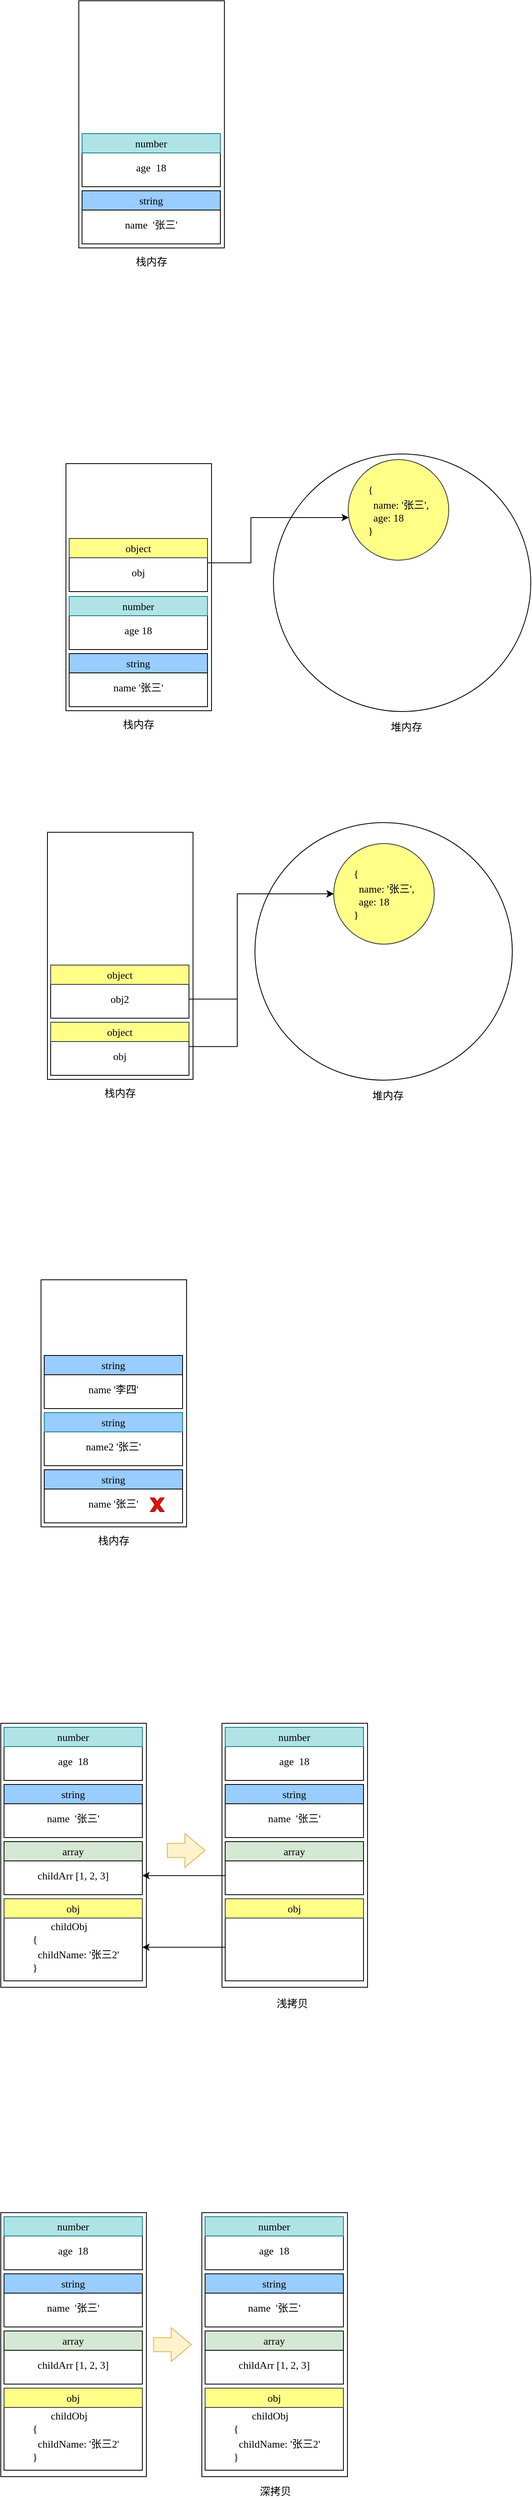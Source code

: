 <mxfile version="19.0.3" type="device"><diagram id="V9AhSuRFLN2k_o382zcn" name="第 1 页"><mxGraphModel dx="1350" dy="1875" grid="0" gridSize="10" guides="1" tooltips="1" connect="1" arrows="1" fold="1" page="1" pageScale="1" pageWidth="827" pageHeight="1169" math="0" shadow="0"><root><mxCell id="0"/><mxCell id="1" parent="0"/><mxCell id="NeTR9yd0fyzoFEv___de-1" value="" style="rounded=0;whiteSpace=wrap;html=1;fontFamily=Verdana;fontStyle=0;fontSize=13;" parent="1" vertex="1"><mxGeometry x="119" y="193" width="181" height="307" as="geometry"/></mxCell><mxCell id="NeTR9yd0fyzoFEv___de-19" value="" style="group;fontFamily=Verdana;fontStyle=0;fontSize=13;" parent="1" vertex="1" connectable="0"><mxGeometry x="123" y="429" width="172" height="66" as="geometry"/></mxCell><mxCell id="NeTR9yd0fyzoFEv___de-18" value="" style="group;fontFamily=Verdana;fontStyle=0;fontSize=13;" parent="NeTR9yd0fyzoFEv___de-19" vertex="1" connectable="0"><mxGeometry y="18.393" width="172" height="47.607" as="geometry"/></mxCell><mxCell id="NeTR9yd0fyzoFEv___de-13" value="&lt;div style=&quot;font-size: 13px; line-height: 21px;&quot;&gt;&lt;font style=&quot;font-size: 13px;&quot;&gt;name '张三'&lt;/font&gt;&lt;/div&gt;" style="rounded=0;whiteSpace=wrap;html=1;fontFamily=Verdana;fontStyle=0;fontSize=13;" parent="NeTR9yd0fyzoFEv___de-18" vertex="1"><mxGeometry width="172" height="47.607" as="geometry"/></mxCell><mxCell id="NeTR9yd0fyzoFEv___de-15" value="&lt;font style=&quot;font-size: 13px;&quot;&gt;string&lt;/font&gt;" style="rounded=0;whiteSpace=wrap;html=1;fillColor=#99CCFF;fontFamily=Verdana;fontStyle=0;fontSize=13;" parent="NeTR9yd0fyzoFEv___de-19" vertex="1"><mxGeometry width="172" height="24" as="geometry"/></mxCell><mxCell id="NeTR9yd0fyzoFEv___de-27" value="" style="group;fillColor=#d5e8d4;strokeColor=#82b366;fontFamily=Verdana;fontStyle=0;fontSize=13;" parent="1" vertex="1" connectable="0"><mxGeometry x="123" y="358" width="172" height="66" as="geometry"/></mxCell><mxCell id="NeTR9yd0fyzoFEv___de-28" value="" style="group;fontFamily=Verdana;fontStyle=0;fontSize=13;" parent="NeTR9yd0fyzoFEv___de-27" vertex="1" connectable="0"><mxGeometry y="18.393" width="172" height="47.607" as="geometry"/></mxCell><mxCell id="NeTR9yd0fyzoFEv___de-29" value="&lt;div style=&quot;font-size: 13px; line-height: 21px;&quot;&gt;&lt;font style=&quot;font-size: 13px;&quot;&gt;age 18&lt;/font&gt;&lt;/div&gt;" style="rounded=0;whiteSpace=wrap;html=1;fontFamily=Verdana;fontStyle=0;fontSize=13;" parent="NeTR9yd0fyzoFEv___de-28" vertex="1"><mxGeometry width="172" height="47.607" as="geometry"/></mxCell><mxCell id="NeTR9yd0fyzoFEv___de-30" value="&lt;font style=&quot;font-size: 13px;&quot;&gt;number&lt;/font&gt;" style="rounded=0;whiteSpace=wrap;html=1;fillColor=#b0e3e6;strokeColor=#0e8088;fontFamily=Verdana;fontStyle=0;fontSize=13;" parent="NeTR9yd0fyzoFEv___de-27" vertex="1"><mxGeometry width="172" height="24" as="geometry"/></mxCell><mxCell id="NeTR9yd0fyzoFEv___de-35" value="栈内存" style="text;html=1;resizable=0;autosize=1;align=center;verticalAlign=middle;points=[];fillColor=none;strokeColor=none;rounded=0;labelBackgroundColor=none;fontFamily=Verdana;fontSize=13;fontColor=#000000;fontStyle=0" parent="1" vertex="1"><mxGeometry x="184" y="507" width="49" height="20" as="geometry"/></mxCell><mxCell id="NeTR9yd0fyzoFEv___de-39" value="" style="ellipse;whiteSpace=wrap;html=1;aspect=fixed;labelBackgroundColor=none;fontFamily=Verdana;fontSize=13;fontStyle=0" parent="1" vertex="1"><mxGeometry x="377" y="181" width="320" height="320" as="geometry"/></mxCell><mxCell id="NeTR9yd0fyzoFEv___de-41" value="&lt;p style=&quot;margin: 0px; font-variant-numeric: normal; font-variant-east-asian: normal; font-stretch: normal; line-height: normal; text-align: start; font-size: 13px;&quot; class=&quot;p1&quot;&gt;{&lt;/p&gt;&lt;p style=&quot;margin: 0px; font-variant-numeric: normal; font-variant-east-asian: normal; font-stretch: normal; line-height: normal; text-align: start; font-size: 13px;&quot; class=&quot;p1&quot;&gt;&lt;span class=&quot;Apple-converted-space&quot; style=&quot;font-size: 13px;&quot;&gt;&amp;nbsp; &lt;/span&gt;name: '张三',&lt;/p&gt;&lt;p style=&quot;margin: 0px; font-variant-numeric: normal; font-variant-east-asian: normal; font-stretch: normal; line-height: normal; text-align: start; font-size: 13px;&quot; class=&quot;p1&quot;&gt;&lt;span class=&quot;Apple-converted-space&quot; style=&quot;font-size: 13px;&quot;&gt;&amp;nbsp; &lt;/span&gt;age: 18&lt;/p&gt;&lt;p style=&quot;margin: 0px; font-variant-numeric: normal; font-variant-east-asian: normal; font-stretch: normal; line-height: normal; text-align: start; font-size: 13px;&quot; class=&quot;p1&quot;&gt;}&lt;/p&gt;" style="ellipse;whiteSpace=wrap;html=1;aspect=fixed;labelBackgroundColor=none;fontFamily=Verdana;fontSize=13;fillColor=#ffff88;strokeColor=#36393d;fontStyle=0" parent="1" vertex="1"><mxGeometry x="470" y="188" width="125" height="125" as="geometry"/></mxCell><mxCell id="NeTR9yd0fyzoFEv___de-42" value="" style="group;fillColor=#b1ddf0;strokeColor=#10739e;fontFamily=Verdana;fontStyle=0;fontSize=13;" parent="1" vertex="1" connectable="0"><mxGeometry x="123" y="286" width="172" height="66" as="geometry"/></mxCell><mxCell id="NeTR9yd0fyzoFEv___de-43" value="" style="group;fontFamily=Verdana;fontStyle=0;fontSize=13;" parent="NeTR9yd0fyzoFEv___de-42" vertex="1" connectable="0"><mxGeometry y="18.393" width="172" height="47.607" as="geometry"/></mxCell><mxCell id="NeTR9yd0fyzoFEv___de-44" value="&lt;div style=&quot;font-size: 13px; line-height: 21px;&quot;&gt;&lt;span style=&quot;font-size: 13px; text-align: start;&quot;&gt;obj&lt;/span&gt;&lt;br style=&quot;font-size: 13px;&quot;&gt;&lt;/div&gt;" style="rounded=0;whiteSpace=wrap;html=1;fontFamily=Verdana;fontStyle=0;fontSize=13;" parent="NeTR9yd0fyzoFEv___de-43" vertex="1"><mxGeometry width="172" height="47.607" as="geometry"/></mxCell><mxCell id="NeTR9yd0fyzoFEv___de-45" value="&lt;font style=&quot;font-size: 13px;&quot;&gt;object&lt;/font&gt;" style="rounded=0;whiteSpace=wrap;html=1;fillColor=#ffff88;strokeColor=#36393d;fontFamily=Verdana;fontStyle=0;fontSize=13;" parent="NeTR9yd0fyzoFEv___de-42" vertex="1"><mxGeometry width="172" height="24" as="geometry"/></mxCell><mxCell id="NeTR9yd0fyzoFEv___de-50" value="" style="edgeStyle=elbowEdgeStyle;elbow=horizontal;endArrow=classic;html=1;rounded=0;fontFamily=Verdana;fontSize=13;fontColor=#000000;exitX=1;exitY=0.25;exitDx=0;exitDy=0;fontStyle=0" parent="1" source="NeTR9yd0fyzoFEv___de-44" target="NeTR9yd0fyzoFEv___de-41" edge="1"><mxGeometry width="50" height="50" relative="1" as="geometry"><mxPoint x="311" y="312" as="sourcePoint"/><mxPoint x="361" y="262" as="targetPoint"/><Array as="points"><mxPoint x="349" y="260"/></Array></mxGeometry></mxCell><mxCell id="NeTR9yd0fyzoFEv___de-53" value="堆内存" style="text;html=1;resizable=0;autosize=1;align=center;verticalAlign=middle;points=[];fillColor=none;strokeColor=none;rounded=0;labelBackgroundColor=none;fontFamily=Verdana;fontSize=13;fontColor=#000000;fontStyle=0" parent="1" vertex="1"><mxGeometry x="517" y="510" width="49" height="20" as="geometry"/></mxCell><mxCell id="NeTR9yd0fyzoFEv___de-93" value="" style="rounded=0;whiteSpace=wrap;html=1;fontFamily=Verdana;fontStyle=0;fontSize=13;" parent="1" vertex="1"><mxGeometry x="96" y="651" width="181" height="307" as="geometry"/></mxCell><mxCell id="NeTR9yd0fyzoFEv___de-102" value="栈内存" style="text;html=1;resizable=0;autosize=1;align=center;verticalAlign=middle;points=[];fillColor=none;strokeColor=none;rounded=0;labelBackgroundColor=none;fontFamily=Verdana;fontSize=13;fontColor=#000000;fontStyle=0" parent="1" vertex="1"><mxGeometry x="161" y="965" width="49" height="20" as="geometry"/></mxCell><mxCell id="NeTR9yd0fyzoFEv___de-103" value="" style="ellipse;whiteSpace=wrap;html=1;aspect=fixed;labelBackgroundColor=none;fontFamily=Verdana;fontSize=13;fontStyle=0" parent="1" vertex="1"><mxGeometry x="354" y="639" width="320" height="320" as="geometry"/></mxCell><mxCell id="NeTR9yd0fyzoFEv___de-104" value="&lt;p style=&quot;margin: 0px; font-variant-numeric: normal; font-variant-east-asian: normal; font-stretch: normal; line-height: normal; text-align: start; font-size: 13px;&quot; class=&quot;p1&quot;&gt;{&lt;/p&gt;&lt;p style=&quot;margin: 0px; font-variant-numeric: normal; font-variant-east-asian: normal; font-stretch: normal; line-height: normal; text-align: start; font-size: 13px;&quot; class=&quot;p1&quot;&gt;&lt;span class=&quot;Apple-converted-space&quot; style=&quot;font-size: 13px;&quot;&gt;&amp;nbsp; &lt;/span&gt;name: '张三',&lt;/p&gt;&lt;p style=&quot;margin: 0px; font-variant-numeric: normal; font-variant-east-asian: normal; font-stretch: normal; line-height: normal; text-align: start; font-size: 13px;&quot; class=&quot;p1&quot;&gt;&lt;span class=&quot;Apple-converted-space&quot; style=&quot;font-size: 13px;&quot;&gt;&amp;nbsp; &lt;/span&gt;age: 18&lt;/p&gt;&lt;p style=&quot;margin: 0px; font-variant-numeric: normal; font-variant-east-asian: normal; font-stretch: normal; line-height: normal; text-align: start; font-size: 13px;&quot; class=&quot;p1&quot;&gt;}&lt;/p&gt;" style="ellipse;whiteSpace=wrap;html=1;aspect=fixed;labelBackgroundColor=none;fontFamily=Verdana;fontSize=13;fillColor=#ffff88;strokeColor=#36393d;fontStyle=0" parent="1" vertex="1"><mxGeometry x="452" y="665" width="125" height="125" as="geometry"/></mxCell><mxCell id="NeTR9yd0fyzoFEv___de-105" value="" style="group;fillColor=#b1ddf0;strokeColor=#10739e;fontFamily=Verdana;fontStyle=0;fontSize=13;" parent="1" vertex="1" connectable="0"><mxGeometry x="100" y="887" width="172" height="66" as="geometry"/></mxCell><mxCell id="NeTR9yd0fyzoFEv___de-106" value="" style="group;fontFamily=Verdana;fontStyle=0;fontSize=13;" parent="NeTR9yd0fyzoFEv___de-105" vertex="1" connectable="0"><mxGeometry y="18.393" width="172" height="47.607" as="geometry"/></mxCell><mxCell id="NeTR9yd0fyzoFEv___de-107" value="&lt;div style=&quot;font-size: 13px; line-height: 21px;&quot;&gt;&lt;font style=&quot;font-size: 13px;&quot;&gt;obj&lt;/font&gt;&lt;/div&gt;" style="rounded=0;whiteSpace=wrap;html=1;fontFamily=Verdana;fontStyle=0;fontSize=13;" parent="NeTR9yd0fyzoFEv___de-106" vertex="1"><mxGeometry width="172" height="47.607" as="geometry"/></mxCell><mxCell id="NeTR9yd0fyzoFEv___de-108" value="&lt;font style=&quot;font-size: 13px;&quot;&gt;object&lt;/font&gt;" style="rounded=0;whiteSpace=wrap;html=1;fillColor=#ffff88;strokeColor=#36393d;fontFamily=Verdana;fontStyle=0;fontSize=13;" parent="NeTR9yd0fyzoFEv___de-105" vertex="1"><mxGeometry width="172" height="24" as="geometry"/></mxCell><mxCell id="NeTR9yd0fyzoFEv___de-109" value="" style="edgeStyle=elbowEdgeStyle;elbow=horizontal;endArrow=classic;html=1;rounded=0;fontFamily=Verdana;fontSize=13;fontColor=#000000;exitX=1;exitY=0.25;exitDx=0;exitDy=0;fontStyle=0;entryX=0;entryY=0.5;entryDx=0;entryDy=0;" parent="1" source="NeTR9yd0fyzoFEv___de-107" target="NeTR9yd0fyzoFEv___de-104" edge="1"><mxGeometry width="50" height="50" relative="1" as="geometry"><mxPoint x="288" y="770" as="sourcePoint"/><mxPoint x="338" y="720" as="targetPoint"/><Array as="points"><mxPoint x="332" y="793"/><mxPoint x="326" y="718"/></Array></mxGeometry></mxCell><mxCell id="NeTR9yd0fyzoFEv___de-110" value="堆内存" style="text;html=1;resizable=0;autosize=1;align=center;verticalAlign=middle;points=[];fillColor=none;strokeColor=none;rounded=0;labelBackgroundColor=none;fontFamily=Verdana;fontSize=13;fontColor=#000000;fontStyle=0" parent="1" vertex="1"><mxGeometry x="494" y="968" width="49" height="20" as="geometry"/></mxCell><mxCell id="NeTR9yd0fyzoFEv___de-112" value="" style="group;fillColor=#b1ddf0;strokeColor=#10739e;fontFamily=Verdana;fontStyle=0;fontSize=13;" parent="1" vertex="1" connectable="0"><mxGeometry x="100" y="816" width="172" height="66" as="geometry"/></mxCell><mxCell id="NeTR9yd0fyzoFEv___de-113" value="" style="group;fontFamily=Verdana;fontStyle=0;fontSize=13;" parent="NeTR9yd0fyzoFEv___de-112" vertex="1" connectable="0"><mxGeometry y="18.393" width="172" height="47.607" as="geometry"/></mxCell><mxCell id="NeTR9yd0fyzoFEv___de-114" value="&lt;div style=&quot;line-height: 21px; font-size: 13px;&quot;&gt;&lt;span style=&quot;text-align: start; font-size: 13px;&quot;&gt;&lt;font style=&quot;font-size: 13px;&quot;&gt;obj2&lt;/font&gt;&lt;/span&gt;&lt;span style=&quot;font-size: 13px;&quot;&gt;&lt;br style=&quot;font-size: 13px;&quot;&gt;&lt;/span&gt;&lt;/div&gt;" style="rounded=0;whiteSpace=wrap;html=1;fontFamily=Verdana;fontStyle=0;fontSize=13;" parent="NeTR9yd0fyzoFEv___de-113" vertex="1"><mxGeometry width="172" height="47.607" as="geometry"/></mxCell><mxCell id="NeTR9yd0fyzoFEv___de-115" value="&lt;font style=&quot;font-size: 13px;&quot;&gt;object&lt;/font&gt;" style="rounded=0;whiteSpace=wrap;html=1;fillColor=#ffff88;strokeColor=#36393d;fontFamily=Verdana;fontStyle=0;fontSize=13;" parent="NeTR9yd0fyzoFEv___de-112" vertex="1"><mxGeometry width="172" height="24" as="geometry"/></mxCell><mxCell id="NeTR9yd0fyzoFEv___de-116" value="" style="rounded=0;whiteSpace=wrap;html=1;fontFamily=Verdana;fontStyle=0;fontSize=13;" parent="1" vertex="1"><mxGeometry x="135" y="-382" width="181" height="307" as="geometry"/></mxCell><mxCell id="NeTR9yd0fyzoFEv___de-117" value="" style="group;fontFamily=Verdana;fontStyle=0;fontSize=13;" parent="1" vertex="1" connectable="0"><mxGeometry x="139" y="-146" width="172" height="66" as="geometry"/></mxCell><mxCell id="NeTR9yd0fyzoFEv___de-118" value="" style="group;fontFamily=Verdana;fontStyle=0;fontSize=13;" parent="NeTR9yd0fyzoFEv___de-117" vertex="1" connectable="0"><mxGeometry y="18.393" width="172" height="47.607" as="geometry"/></mxCell><mxCell id="NeTR9yd0fyzoFEv___de-119" value="&lt;div style=&quot;font-size: 13px; line-height: 21px;&quot;&gt;&lt;font style=&quot;font-size: 13px;&quot;&gt;name&amp;nbsp; '张三'&lt;/font&gt;&lt;/div&gt;" style="rounded=0;whiteSpace=wrap;html=1;fontFamily=Verdana;fontStyle=0;fontSize=13;" parent="NeTR9yd0fyzoFEv___de-118" vertex="1"><mxGeometry width="172" height="47.607" as="geometry"/></mxCell><mxCell id="NeTR9yd0fyzoFEv___de-120" value="&lt;font style=&quot;font-size: 13px;&quot;&gt;string&lt;/font&gt;" style="rounded=0;whiteSpace=wrap;html=1;fillColor=#99CCFF;fontFamily=Verdana;fontStyle=0;fontSize=13;" parent="NeTR9yd0fyzoFEv___de-117" vertex="1"><mxGeometry width="172" height="24" as="geometry"/></mxCell><mxCell id="NeTR9yd0fyzoFEv___de-121" value="" style="group;fillColor=#d5e8d4;strokeColor=#82b366;fontFamily=Verdana;fontStyle=0;fontSize=13;" parent="1" vertex="1" connectable="0"><mxGeometry x="139" y="-217" width="172" height="66" as="geometry"/></mxCell><mxCell id="NeTR9yd0fyzoFEv___de-122" value="" style="group;fontFamily=Verdana;fontStyle=0;fontSize=13;" parent="NeTR9yd0fyzoFEv___de-121" vertex="1" connectable="0"><mxGeometry y="18.393" width="172" height="47.607" as="geometry"/></mxCell><mxCell id="NeTR9yd0fyzoFEv___de-123" value="&lt;div style=&quot;font-size: 13px; line-height: 21px;&quot;&gt;&lt;font style=&quot;font-size: 13px;&quot;&gt;age&amp;nbsp; 18&lt;/font&gt;&lt;/div&gt;" style="rounded=0;whiteSpace=wrap;html=1;fontFamily=Verdana;fontStyle=0;fontSize=13;" parent="NeTR9yd0fyzoFEv___de-122" vertex="1"><mxGeometry width="172" height="47.607" as="geometry"/></mxCell><mxCell id="NeTR9yd0fyzoFEv___de-124" value="&lt;font style=&quot;font-size: 13px;&quot;&gt;number&lt;/font&gt;" style="rounded=0;whiteSpace=wrap;html=1;fillColor=#b0e3e6;strokeColor=#0e8088;fontFamily=Verdana;fontStyle=0;fontSize=13;" parent="NeTR9yd0fyzoFEv___de-121" vertex="1"><mxGeometry width="172" height="24" as="geometry"/></mxCell><mxCell id="NeTR9yd0fyzoFEv___de-125" value="栈内存" style="text;html=1;resizable=0;autosize=1;align=center;verticalAlign=middle;points=[];fillColor=none;strokeColor=none;rounded=0;labelBackgroundColor=none;fontFamily=Verdana;fontSize=13;fontColor=#000000;fontStyle=0" parent="1" vertex="1"><mxGeometry x="200" y="-68" width="49" height="20" as="geometry"/></mxCell><mxCell id="NeTR9yd0fyzoFEv___de-144" value="" style="edgeStyle=elbowEdgeStyle;elbow=horizontal;endArrow=classic;html=1;rounded=0;fontFamily=Verdana;fontSize=13;fontColor=#000000;exitX=1;exitY=0.5;exitDx=0;exitDy=0;fontStyle=0;" parent="1" source="NeTR9yd0fyzoFEv___de-114" target="NeTR9yd0fyzoFEv___de-104" edge="1"><mxGeometry width="50" height="50" relative="1" as="geometry"><mxPoint x="282" y="927.295" as="sourcePoint"/><mxPoint x="457.726" y="728" as="targetPoint"/><Array as="points"><mxPoint x="332" y="793"/></Array></mxGeometry></mxCell><mxCell id="NeTR9yd0fyzoFEv___de-145" value="" style="rounded=0;whiteSpace=wrap;html=1;fontFamily=Verdana;fontStyle=0;fontSize=13;" parent="1" vertex="1"><mxGeometry x="88" y="1207" width="181" height="307" as="geometry"/></mxCell><mxCell id="NeTR9yd0fyzoFEv___de-146" value="" style="group;fontFamily=Verdana;fontStyle=0;fontSize=13;" parent="1" vertex="1" connectable="0"><mxGeometry x="92" y="1443" width="172" height="66" as="geometry"/></mxCell><mxCell id="NeTR9yd0fyzoFEv___de-147" value="" style="group;fontFamily=Verdana;fontStyle=0;fontSize=13;" parent="NeTR9yd0fyzoFEv___de-146" vertex="1" connectable="0"><mxGeometry y="18.393" width="172" height="47.607" as="geometry"/></mxCell><mxCell id="NeTR9yd0fyzoFEv___de-148" value="&lt;div style=&quot;font-size: 13px; line-height: 21px;&quot;&gt;&lt;font style=&quot;font-size: 13px;&quot;&gt;name '张三'&lt;/font&gt;&lt;/div&gt;" style="rounded=0;whiteSpace=wrap;html=1;fontFamily=Verdana;fontStyle=0;fontSize=13;" parent="NeTR9yd0fyzoFEv___de-147" vertex="1"><mxGeometry width="172" height="47.607" as="geometry"/></mxCell><mxCell id="NeTR9yd0fyzoFEv___de-161" value="" style="verticalLabelPosition=bottom;verticalAlign=top;html=1;shape=mxgraph.basic.x;labelBackgroundColor=none;fontFamily=Verdana;fontSize=13;fillColor=#e51400;strokeColor=#B20000;fontColor=#ffffff;" parent="NeTR9yd0fyzoFEv___de-147" vertex="1"><mxGeometry x="132" y="16.607" width="17" height="17" as="geometry"/></mxCell><mxCell id="NeTR9yd0fyzoFEv___de-149" value="&lt;font style=&quot;font-size: 13px;&quot;&gt;string&lt;/font&gt;" style="rounded=0;whiteSpace=wrap;html=1;fillColor=#99CCFF;fontFamily=Verdana;fontStyle=0;fontSize=13;" parent="NeTR9yd0fyzoFEv___de-146" vertex="1"><mxGeometry width="172" height="24" as="geometry"/></mxCell><mxCell id="NeTR9yd0fyzoFEv___de-150" value="" style="group;fillColor=#d5e8d4;strokeColor=#82b366;fontFamily=Verdana;fontStyle=0;fontSize=13;" parent="1" vertex="1" connectable="0"><mxGeometry x="92" y="1372" width="172" height="66" as="geometry"/></mxCell><mxCell id="NeTR9yd0fyzoFEv___de-151" value="" style="group;fontFamily=Verdana;fontStyle=0;fontSize=13;" parent="NeTR9yd0fyzoFEv___de-150" vertex="1" connectable="0"><mxGeometry y="18.393" width="172" height="47.607" as="geometry"/></mxCell><mxCell id="NeTR9yd0fyzoFEv___de-152" value="&lt;div style=&quot;font-size: 13px; line-height: 21px;&quot;&gt;&lt;font style=&quot;font-size: 13px;&quot;&gt;name2 '张三'&lt;/font&gt;&lt;/div&gt;" style="rounded=0;whiteSpace=wrap;html=1;fontFamily=Verdana;fontStyle=0;fontSize=13;" parent="NeTR9yd0fyzoFEv___de-151" vertex="1"><mxGeometry width="172" height="47.607" as="geometry"/></mxCell><mxCell id="NeTR9yd0fyzoFEv___de-153" value="&lt;font style=&quot;font-size: 13px;&quot;&gt;string&lt;/font&gt;" style="rounded=0;whiteSpace=wrap;html=1;fillColor=#99CCFF;strokeColor=#0e8088;fontFamily=Verdana;fontStyle=0;fontSize=13;" parent="NeTR9yd0fyzoFEv___de-150" vertex="1"><mxGeometry width="172" height="24" as="geometry"/></mxCell><mxCell id="NeTR9yd0fyzoFEv___de-154" value="栈内存" style="text;html=1;resizable=0;autosize=1;align=center;verticalAlign=middle;points=[];fillColor=none;strokeColor=none;rounded=0;labelBackgroundColor=none;fontFamily=Verdana;fontSize=13;fontColor=#000000;fontStyle=0" parent="1" vertex="1"><mxGeometry x="153" y="1521" width="49" height="20" as="geometry"/></mxCell><mxCell id="NeTR9yd0fyzoFEv___de-155" value="" style="group;fontFamily=Verdana;fontStyle=0;fontSize=13;" parent="1" vertex="1" connectable="0"><mxGeometry x="92" y="1301" width="172" height="66" as="geometry"/></mxCell><mxCell id="NeTR9yd0fyzoFEv___de-156" value="" style="group;fontFamily=Verdana;fontStyle=0;fontSize=13;" parent="NeTR9yd0fyzoFEv___de-155" vertex="1" connectable="0"><mxGeometry y="18.393" width="172" height="47.607" as="geometry"/></mxCell><mxCell id="NeTR9yd0fyzoFEv___de-157" value="&lt;div style=&quot;font-size: 13px; line-height: 21px;&quot;&gt;&lt;font style=&quot;font-size: 13px;&quot;&gt;name '李四'&lt;/font&gt;&lt;/div&gt;" style="rounded=0;whiteSpace=wrap;html=1;fontFamily=Verdana;fontStyle=0;fontSize=13;" parent="NeTR9yd0fyzoFEv___de-156" vertex="1"><mxGeometry width="172" height="47.607" as="geometry"/></mxCell><mxCell id="NeTR9yd0fyzoFEv___de-158" value="&lt;font style=&quot;font-size: 13px;&quot;&gt;string&lt;/font&gt;" style="rounded=0;whiteSpace=wrap;html=1;fillColor=#99CCFF;fontFamily=Verdana;fontStyle=0;fontSize=13;" parent="NeTR9yd0fyzoFEv___de-155" vertex="1"><mxGeometry width="172" height="24" as="geometry"/></mxCell><mxCell id="NeTR9yd0fyzoFEv___de-179" value="" style="rounded=0;whiteSpace=wrap;html=1;fontFamily=Verdana;fontStyle=0;fontSize=13;" parent="1" vertex="1"><mxGeometry x="38" y="1758" width="181" height="328" as="geometry"/></mxCell><mxCell id="NeTR9yd0fyzoFEv___de-180" value="" style="group;fontFamily=Verdana;fontStyle=0;fontSize=13;" parent="1" vertex="1" connectable="0"><mxGeometry x="42" y="1834" width="172" height="66" as="geometry"/></mxCell><mxCell id="NeTR9yd0fyzoFEv___de-181" value="" style="group;fontFamily=Verdana;fontStyle=0;fontSize=13;" parent="NeTR9yd0fyzoFEv___de-180" vertex="1" connectable="0"><mxGeometry y="18.393" width="172" height="47.607" as="geometry"/></mxCell><mxCell id="NeTR9yd0fyzoFEv___de-182" value="&lt;div style=&quot;font-size: 13px; line-height: 21px;&quot;&gt;&lt;font style=&quot;font-size: 13px;&quot;&gt;name&amp;nbsp; '张三'&lt;/font&gt;&lt;/div&gt;" style="rounded=0;whiteSpace=wrap;html=1;fontFamily=Verdana;fontStyle=0;fontSize=13;" parent="NeTR9yd0fyzoFEv___de-181" vertex="1"><mxGeometry width="172" height="47.607" as="geometry"/></mxCell><mxCell id="NeTR9yd0fyzoFEv___de-183" value="&lt;font style=&quot;font-size: 13px;&quot;&gt;string&lt;/font&gt;" style="rounded=0;whiteSpace=wrap;html=1;fillColor=#99CCFF;fontFamily=Verdana;fontStyle=0;fontSize=13;" parent="NeTR9yd0fyzoFEv___de-180" vertex="1"><mxGeometry width="172" height="24" as="geometry"/></mxCell><mxCell id="NeTR9yd0fyzoFEv___de-184" value="" style="group;fillColor=#d5e8d4;strokeColor=#82b366;fontFamily=Verdana;fontStyle=0;fontSize=13;" parent="1" vertex="1" connectable="0"><mxGeometry x="42" y="1763" width="172" height="66" as="geometry"/></mxCell><mxCell id="NeTR9yd0fyzoFEv___de-185" value="" style="group;fontFamily=Verdana;fontStyle=0;fontSize=13;" parent="NeTR9yd0fyzoFEv___de-184" vertex="1" connectable="0"><mxGeometry y="18.393" width="172" height="47.607" as="geometry"/></mxCell><mxCell id="NeTR9yd0fyzoFEv___de-186" value="&lt;div style=&quot;font-size: 13px; line-height: 21px;&quot;&gt;&lt;font style=&quot;font-size: 13px;&quot;&gt;age&amp;nbsp; 18&lt;/font&gt;&lt;/div&gt;" style="rounded=0;whiteSpace=wrap;html=1;fontFamily=Verdana;fontStyle=0;fontSize=13;" parent="NeTR9yd0fyzoFEv___de-185" vertex="1"><mxGeometry width="172" height="47.607" as="geometry"/></mxCell><mxCell id="NeTR9yd0fyzoFEv___de-187" value="&lt;font style=&quot;font-size: 13px;&quot;&gt;number&lt;/font&gt;" style="rounded=0;whiteSpace=wrap;html=1;fillColor=#b0e3e6;strokeColor=#0e8088;fontFamily=Verdana;fontStyle=0;fontSize=13;" parent="NeTR9yd0fyzoFEv___de-184" vertex="1"><mxGeometry width="172" height="24" as="geometry"/></mxCell><mxCell id="NeTR9yd0fyzoFEv___de-190" value="" style="group;fontFamily=Verdana;fontStyle=0;fontSize=13;" parent="1" vertex="1" connectable="0"><mxGeometry x="42" y="1905" width="172" height="66" as="geometry"/></mxCell><mxCell id="NeTR9yd0fyzoFEv___de-191" value="" style="group;fontFamily=Verdana;fontStyle=0;fontSize=13;" parent="NeTR9yd0fyzoFEv___de-190" vertex="1" connectable="0"><mxGeometry y="18.393" width="172" height="47.607" as="geometry"/></mxCell><mxCell id="NeTR9yd0fyzoFEv___de-192" value="&lt;div style=&quot;font-size: 13px; line-height: 21px;&quot;&gt;&lt;p style=&quot;margin: 0px; font-variant-numeric: normal; font-variant-east-asian: normal; font-stretch: normal; line-height: normal; text-align: start; font-size: 13px;&quot; class=&quot;p1&quot;&gt;childArr&amp;nbsp;&lt;span style=&quot;font-variant-numeric: normal; font-variant-east-asian: normal; font-stretch: normal; line-height: normal; font-size: 13px;&quot; class=&quot;s1&quot;&gt;[&lt;/span&gt;1, 2, 3&lt;span style=&quot;font-variant-numeric: normal; font-variant-east-asian: normal; font-stretch: normal; line-height: normal; font-size: 13px;&quot; class=&quot;s1&quot;&gt;]&lt;/span&gt;&lt;/p&gt;&lt;/div&gt;" style="rounded=0;whiteSpace=wrap;html=1;fontFamily=Verdana;fontStyle=0;fontSize=13;" parent="NeTR9yd0fyzoFEv___de-191" vertex="1"><mxGeometry width="172" height="47.607" as="geometry"/></mxCell><mxCell id="NeTR9yd0fyzoFEv___de-193" value="&lt;font style=&quot;font-size: 13px;&quot;&gt;array&lt;/font&gt;" style="rounded=0;whiteSpace=wrap;html=1;fillColor=#d5e8d4;fontFamily=Verdana;fontStyle=0;strokeColor=#000000;fontSize=13;" parent="NeTR9yd0fyzoFEv___de-190" vertex="1"><mxGeometry width="172" height="24" as="geometry"/></mxCell><mxCell id="NeTR9yd0fyzoFEv___de-198" value="" style="group" parent="1" vertex="1" connectable="0"><mxGeometry x="42" y="1976" width="172" height="102" as="geometry"/></mxCell><mxCell id="NeTR9yd0fyzoFEv___de-195" value="" style="group;fontFamily=Verdana;fontStyle=0;fontSize=13;" parent="NeTR9yd0fyzoFEv___de-198" vertex="1" connectable="0"><mxGeometry y="18.39" width="172" height="83.61" as="geometry"/></mxCell><mxCell id="NeTR9yd0fyzoFEv___de-196" value="&lt;div style=&quot;font-size: 13px; line-height: 21px;&quot;&gt;&lt;p style=&quot;margin: 0px; font-variant-numeric: normal; font-variant-east-asian: normal; font-stretch: normal; font-size: 13px; line-height: normal; text-align: start;&quot; class=&quot;p1&quot;&gt;&lt;span style=&quot;background-color: initial; text-align: center; font-size: 13px;&quot;&gt;&amp;nbsp; &amp;nbsp; &amp;nbsp; &amp;nbsp; &amp;nbsp;&lt;/span&gt;childObj&amp;nbsp;&lt;/p&gt;&lt;p style=&quot;margin: 0px; font-variant-numeric: normal; font-variant-east-asian: normal; font-stretch: normal; font-size: 13px; line-height: normal; text-align: start;&quot; class=&quot;p1&quot;&gt;&lt;span style=&quot;background-color: initial; font-size: 13px;&quot;&gt;&amp;nbsp; {&lt;/span&gt;&lt;/p&gt;&lt;p style=&quot;margin: 0px; font-variant-numeric: normal; font-variant-east-asian: normal; font-stretch: normal; line-height: normal; text-align: start; font-size: 13px;&quot; class=&quot;p1&quot;&gt;&lt;span class=&quot;Apple-converted-space&quot; style=&quot;font-size: 13px;&quot;&gt;&amp;nbsp; &amp;nbsp; &lt;/span&gt;childName: '张三2'&lt;/p&gt;&lt;p style=&quot;margin: 0px; font-variant-numeric: normal; font-variant-east-asian: normal; font-stretch: normal; line-height: normal; text-align: start; font-size: 13px;&quot; class=&quot;p1&quot;&gt;&lt;span class=&quot;Apple-converted-space&quot; style=&quot;font-size: 13px;&quot;&gt;&amp;nbsp; &lt;/span&gt;}&lt;/p&gt;&lt;/div&gt;" style="rounded=0;whiteSpace=wrap;html=1;fontFamily=Verdana;fontStyle=0;fontSize=13;" parent="NeTR9yd0fyzoFEv___de-195" vertex="1"><mxGeometry width="172" height="83.61" as="geometry"/></mxCell><mxCell id="NeTR9yd0fyzoFEv___de-197" value="&lt;font style=&quot;font-size: 13px;&quot;&gt;obj&lt;/font&gt;" style="rounded=0;whiteSpace=wrap;html=1;fillColor=#ffff88;fontFamily=Verdana;fontStyle=0;strokeColor=#36393d;fontSize=13;" parent="NeTR9yd0fyzoFEv___de-198" vertex="1"><mxGeometry width="172" height="24" as="geometry"/></mxCell><mxCell id="NeTR9yd0fyzoFEv___de-199" value="" style="rounded=0;whiteSpace=wrap;html=1;fontFamily=Verdana;fontStyle=0;fontSize=13;" parent="1" vertex="1"><mxGeometry x="313" y="1758" width="181" height="328" as="geometry"/></mxCell><mxCell id="NeTR9yd0fyzoFEv___de-200" value="" style="group;fontFamily=Verdana;fontStyle=0;fontSize=13;" parent="1" vertex="1" connectable="0"><mxGeometry x="317" y="1834" width="172" height="66" as="geometry"/></mxCell><mxCell id="NeTR9yd0fyzoFEv___de-201" value="" style="group;fontFamily=Verdana;fontStyle=0;fontSize=13;" parent="NeTR9yd0fyzoFEv___de-200" vertex="1" connectable="0"><mxGeometry y="18.393" width="172" height="47.607" as="geometry"/></mxCell><mxCell id="NeTR9yd0fyzoFEv___de-202" value="&lt;div style=&quot;font-size: 13px; line-height: 21px;&quot;&gt;&lt;font style=&quot;font-size: 13px;&quot;&gt;name&amp;nbsp; '张三'&lt;/font&gt;&lt;/div&gt;" style="rounded=0;whiteSpace=wrap;html=1;fontFamily=Verdana;fontStyle=0;fontSize=13;" parent="NeTR9yd0fyzoFEv___de-201" vertex="1"><mxGeometry width="172" height="47.607" as="geometry"/></mxCell><mxCell id="NeTR9yd0fyzoFEv___de-203" value="&lt;font style=&quot;font-size: 13px;&quot;&gt;string&lt;/font&gt;" style="rounded=0;whiteSpace=wrap;html=1;fillColor=#99CCFF;fontFamily=Verdana;fontStyle=0;fontSize=13;" parent="NeTR9yd0fyzoFEv___de-200" vertex="1"><mxGeometry width="172" height="24" as="geometry"/></mxCell><mxCell id="NeTR9yd0fyzoFEv___de-204" value="" style="group;fillColor=#d5e8d4;strokeColor=#82b366;fontFamily=Verdana;fontStyle=0;fontSize=13;" parent="1" vertex="1" connectable="0"><mxGeometry x="317" y="1763" width="172" height="66" as="geometry"/></mxCell><mxCell id="NeTR9yd0fyzoFEv___de-205" value="" style="group;fontFamily=Verdana;fontStyle=0;fontSize=13;" parent="NeTR9yd0fyzoFEv___de-204" vertex="1" connectable="0"><mxGeometry y="18.393" width="172" height="47.607" as="geometry"/></mxCell><mxCell id="NeTR9yd0fyzoFEv___de-206" value="&lt;div style=&quot;font-size: 13px; line-height: 21px;&quot;&gt;&lt;font style=&quot;font-size: 13px;&quot;&gt;age&amp;nbsp; 18&lt;/font&gt;&lt;/div&gt;" style="rounded=0;whiteSpace=wrap;html=1;fontFamily=Verdana;fontStyle=0;fontSize=13;" parent="NeTR9yd0fyzoFEv___de-205" vertex="1"><mxGeometry width="172" height="47.607" as="geometry"/></mxCell><mxCell id="NeTR9yd0fyzoFEv___de-207" value="&lt;font style=&quot;font-size: 13px;&quot;&gt;number&lt;/font&gt;" style="rounded=0;whiteSpace=wrap;html=1;fillColor=#b0e3e6;strokeColor=#0e8088;fontFamily=Verdana;fontStyle=0;fontSize=13;" parent="NeTR9yd0fyzoFEv___de-204" vertex="1"><mxGeometry width="172" height="24" as="geometry"/></mxCell><mxCell id="NeTR9yd0fyzoFEv___de-208" value="" style="group;fontFamily=Verdana;fontStyle=0;fontSize=13;" parent="1" vertex="1" connectable="0"><mxGeometry x="317" y="1905" width="172" height="66" as="geometry"/></mxCell><mxCell id="NeTR9yd0fyzoFEv___de-209" value="" style="group;fontFamily=Verdana;fontStyle=0;fontSize=13;" parent="NeTR9yd0fyzoFEv___de-208" vertex="1" connectable="0"><mxGeometry y="18.393" width="172" height="47.607" as="geometry"/></mxCell><mxCell id="NeTR9yd0fyzoFEv___de-210" value="&lt;div style=&quot;font-size: 13px; line-height: 21px;&quot;&gt;&lt;p style=&quot;margin: 0px; font-variant-numeric: normal; font-variant-east-asian: normal; font-stretch: normal; line-height: normal; text-align: start; font-size: 13px;&quot; class=&quot;p1&quot;&gt;&lt;br&gt;&lt;/p&gt;&lt;/div&gt;" style="rounded=0;whiteSpace=wrap;html=1;fontFamily=Verdana;fontStyle=0;fontSize=13;" parent="NeTR9yd0fyzoFEv___de-209" vertex="1"><mxGeometry width="172" height="47.607" as="geometry"/></mxCell><mxCell id="NeTR9yd0fyzoFEv___de-211" value="&lt;font style=&quot;font-size: 13px;&quot;&gt;array&lt;/font&gt;" style="rounded=0;whiteSpace=wrap;html=1;fillColor=#d5e8d4;fontFamily=Verdana;fontStyle=0;strokeColor=#000000;fontSize=13;" parent="NeTR9yd0fyzoFEv___de-208" vertex="1"><mxGeometry width="172" height="24" as="geometry"/></mxCell><mxCell id="NeTR9yd0fyzoFEv___de-212" value="" style="group" parent="1" vertex="1" connectable="0"><mxGeometry x="317" y="1976" width="172" height="102" as="geometry"/></mxCell><mxCell id="NeTR9yd0fyzoFEv___de-213" value="" style="group;fontFamily=Verdana;fontStyle=0;fontSize=13;" parent="NeTR9yd0fyzoFEv___de-212" vertex="1" connectable="0"><mxGeometry y="18.39" width="172" height="83.61" as="geometry"/></mxCell><mxCell id="NeTR9yd0fyzoFEv___de-214" value="&lt;div style=&quot;font-size: 13px; line-height: 21px;&quot;&gt;&lt;p style=&quot;margin: 0px; font-variant-numeric: normal; font-variant-east-asian: normal; font-stretch: normal; font-size: 13px; line-height: normal; text-align: start;&quot; class=&quot;p1&quot;&gt;&lt;span style=&quot;background-color: initial; text-align: center; font-size: 13px;&quot;&gt;&amp;nbsp;&amp;nbsp;&lt;/span&gt;&lt;/p&gt;&lt;/div&gt;" style="rounded=0;whiteSpace=wrap;html=1;fontFamily=Verdana;fontStyle=0;fontSize=13;" parent="NeTR9yd0fyzoFEv___de-213" vertex="1"><mxGeometry width="172" height="83.61" as="geometry"/></mxCell><mxCell id="NeTR9yd0fyzoFEv___de-215" value="&lt;font style=&quot;font-size: 13px;&quot;&gt;obj&lt;/font&gt;" style="rounded=0;whiteSpace=wrap;html=1;fillColor=#ffff88;fontFamily=Verdana;fontStyle=0;strokeColor=#36393d;fontSize=13;" parent="NeTR9yd0fyzoFEv___de-212" vertex="1"><mxGeometry width="172" height="24" as="geometry"/></mxCell><mxCell id="NeTR9yd0fyzoFEv___de-217" value="" style="edgeStyle=elbowEdgeStyle;elbow=horizontal;endArrow=classic;html=1;rounded=0;fontFamily=Verdana;fontSize=13;fontColor=#000000;exitX=0;exitY=0.5;exitDx=0;exitDy=0;entryX=1;entryY=0.5;entryDx=0;entryDy=0;" parent="1" source="NeTR9yd0fyzoFEv___de-210" target="NeTR9yd0fyzoFEv___de-192" edge="1"><mxGeometry width="50" height="50" relative="1" as="geometry"><mxPoint x="588" y="1881" as="sourcePoint"/><mxPoint x="638" y="1831" as="targetPoint"/></mxGeometry></mxCell><mxCell id="NeTR9yd0fyzoFEv___de-218" value="" style="edgeStyle=elbowEdgeStyle;elbow=horizontal;endArrow=classic;html=1;rounded=0;fontFamily=Verdana;fontSize=13;fontColor=#000000;exitX=0;exitY=0.5;exitDx=0;exitDy=0;entryX=1;entryY=0.5;entryDx=0;entryDy=0;" parent="1" source="NeTR9yd0fyzoFEv___de-214" target="NeTR9yd0fyzoFEv___de-196" edge="1"><mxGeometry width="50" height="50" relative="1" as="geometry"><mxPoint x="327" y="1957.197" as="sourcePoint"/><mxPoint x="224" y="1957.197" as="targetPoint"/></mxGeometry></mxCell><mxCell id="NeTR9yd0fyzoFEv___de-219" value="浅拷贝" style="text;html=1;resizable=0;autosize=1;align=center;verticalAlign=middle;points=[];fillColor=none;strokeColor=none;rounded=0;labelBackgroundColor=none;fontFamily=Verdana;fontSize=13;fontColor=#000000;" parent="1" vertex="1"><mxGeometry x="375" y="2096" width="49" height="20" as="geometry"/></mxCell><mxCell id="NeTR9yd0fyzoFEv___de-256" value="深拷贝" style="text;html=1;resizable=0;autosize=1;align=center;verticalAlign=middle;points=[];fillColor=none;strokeColor=none;rounded=0;labelBackgroundColor=none;fontFamily=Verdana;fontSize=13;fontColor=#000000;" parent="1" vertex="1"><mxGeometry x="354" y="2702" width="49" height="20" as="geometry"/></mxCell><mxCell id="NeTR9yd0fyzoFEv___de-274" value="" style="group" parent="1" vertex="1" connectable="0"><mxGeometry x="38" y="2366" width="181" height="328" as="geometry"/></mxCell><mxCell id="NeTR9yd0fyzoFEv___de-220" value="" style="rounded=0;whiteSpace=wrap;html=1;fontFamily=Verdana;fontStyle=0;fontSize=13;" parent="NeTR9yd0fyzoFEv___de-274" vertex="1"><mxGeometry width="181" height="328" as="geometry"/></mxCell><mxCell id="NeTR9yd0fyzoFEv___de-221" value="" style="group;fontFamily=Verdana;fontStyle=0;fontSize=13;" parent="NeTR9yd0fyzoFEv___de-274" vertex="1" connectable="0"><mxGeometry x="4" y="76" width="172" height="66" as="geometry"/></mxCell><mxCell id="NeTR9yd0fyzoFEv___de-222" value="" style="group;fontFamily=Verdana;fontStyle=0;fontSize=13;" parent="NeTR9yd0fyzoFEv___de-221" vertex="1" connectable="0"><mxGeometry y="18.393" width="172" height="47.607" as="geometry"/></mxCell><mxCell id="NeTR9yd0fyzoFEv___de-223" value="&lt;div style=&quot;font-size: 13px; line-height: 21px;&quot;&gt;&lt;font style=&quot;font-size: 13px;&quot;&gt;name&amp;nbsp; '张三'&lt;/font&gt;&lt;/div&gt;" style="rounded=0;whiteSpace=wrap;html=1;fontFamily=Verdana;fontStyle=0;fontSize=13;" parent="NeTR9yd0fyzoFEv___de-222" vertex="1"><mxGeometry width="172" height="47.607" as="geometry"/></mxCell><mxCell id="NeTR9yd0fyzoFEv___de-224" value="&lt;font style=&quot;font-size: 13px;&quot;&gt;string&lt;/font&gt;" style="rounded=0;whiteSpace=wrap;html=1;fillColor=#99CCFF;fontFamily=Verdana;fontStyle=0;fontSize=13;" parent="NeTR9yd0fyzoFEv___de-221" vertex="1"><mxGeometry width="172" height="24" as="geometry"/></mxCell><mxCell id="NeTR9yd0fyzoFEv___de-225" value="" style="group;fillColor=#d5e8d4;strokeColor=#82b366;fontFamily=Verdana;fontStyle=0;fontSize=13;" parent="NeTR9yd0fyzoFEv___de-274" vertex="1" connectable="0"><mxGeometry x="4" y="5" width="172" height="66" as="geometry"/></mxCell><mxCell id="NeTR9yd0fyzoFEv___de-226" value="" style="group;fontFamily=Verdana;fontStyle=0;fontSize=13;" parent="NeTR9yd0fyzoFEv___de-225" vertex="1" connectable="0"><mxGeometry y="18.393" width="172" height="47.607" as="geometry"/></mxCell><mxCell id="NeTR9yd0fyzoFEv___de-227" value="&lt;div style=&quot;font-size: 13px; line-height: 21px;&quot;&gt;&lt;font style=&quot;font-size: 13px;&quot;&gt;age&amp;nbsp; 18&lt;/font&gt;&lt;/div&gt;" style="rounded=0;whiteSpace=wrap;html=1;fontFamily=Verdana;fontStyle=0;fontSize=13;" parent="NeTR9yd0fyzoFEv___de-226" vertex="1"><mxGeometry width="172" height="47.607" as="geometry"/></mxCell><mxCell id="NeTR9yd0fyzoFEv___de-228" value="&lt;font style=&quot;font-size: 13px;&quot;&gt;number&lt;/font&gt;" style="rounded=0;whiteSpace=wrap;html=1;fillColor=#b0e3e6;strokeColor=#0e8088;fontFamily=Verdana;fontStyle=0;fontSize=13;" parent="NeTR9yd0fyzoFEv___de-225" vertex="1"><mxGeometry width="172" height="24" as="geometry"/></mxCell><mxCell id="NeTR9yd0fyzoFEv___de-229" value="" style="group;fontFamily=Verdana;fontStyle=0;fontSize=13;" parent="NeTR9yd0fyzoFEv___de-274" vertex="1" connectable="0"><mxGeometry x="4" y="147" width="172" height="66" as="geometry"/></mxCell><mxCell id="NeTR9yd0fyzoFEv___de-230" value="" style="group;fontFamily=Verdana;fontStyle=0;fontSize=13;" parent="NeTR9yd0fyzoFEv___de-229" vertex="1" connectable="0"><mxGeometry y="18.393" width="172" height="47.607" as="geometry"/></mxCell><mxCell id="NeTR9yd0fyzoFEv___de-231" value="&lt;div style=&quot;font-size: 13px; line-height: 21px;&quot;&gt;&lt;p style=&quot;margin: 0px; font-variant-numeric: normal; font-variant-east-asian: normal; font-stretch: normal; line-height: normal; text-align: start; font-size: 13px;&quot; class=&quot;p1&quot;&gt;childArr&amp;nbsp;&lt;span style=&quot;font-variant-numeric: normal; font-variant-east-asian: normal; font-stretch: normal; line-height: normal; font-size: 13px;&quot; class=&quot;s1&quot;&gt;[&lt;/span&gt;1, 2, 3&lt;span style=&quot;font-variant-numeric: normal; font-variant-east-asian: normal; font-stretch: normal; line-height: normal; font-size: 13px;&quot; class=&quot;s1&quot;&gt;]&lt;/span&gt;&lt;/p&gt;&lt;/div&gt;" style="rounded=0;whiteSpace=wrap;html=1;fontFamily=Verdana;fontStyle=0;fontSize=13;" parent="NeTR9yd0fyzoFEv___de-230" vertex="1"><mxGeometry width="172" height="47.607" as="geometry"/></mxCell><mxCell id="NeTR9yd0fyzoFEv___de-232" value="&lt;font style=&quot;font-size: 13px;&quot;&gt;array&lt;/font&gt;" style="rounded=0;whiteSpace=wrap;html=1;fillColor=#d5e8d4;fontFamily=Verdana;fontStyle=0;strokeColor=#000000;fontSize=13;" parent="NeTR9yd0fyzoFEv___de-229" vertex="1"><mxGeometry width="172" height="24" as="geometry"/></mxCell><mxCell id="NeTR9yd0fyzoFEv___de-233" value="" style="group" parent="NeTR9yd0fyzoFEv___de-274" vertex="1" connectable="0"><mxGeometry x="4" y="218" width="172" height="102" as="geometry"/></mxCell><mxCell id="NeTR9yd0fyzoFEv___de-234" value="" style="group;fontFamily=Verdana;fontStyle=0;fontSize=13;" parent="NeTR9yd0fyzoFEv___de-233" vertex="1" connectable="0"><mxGeometry y="18.39" width="172" height="83.61" as="geometry"/></mxCell><mxCell id="NeTR9yd0fyzoFEv___de-235" value="&lt;div style=&quot;font-size: 13px; line-height: 21px;&quot;&gt;&lt;p style=&quot;margin: 0px; font-variant-numeric: normal; font-variant-east-asian: normal; font-stretch: normal; font-size: 13px; line-height: normal; text-align: start;&quot; class=&quot;p1&quot;&gt;&lt;span style=&quot;background-color: initial; text-align: center; font-size: 13px;&quot;&gt;&amp;nbsp; &amp;nbsp; &amp;nbsp; &amp;nbsp; &amp;nbsp;&lt;/span&gt;childObj&amp;nbsp;&lt;/p&gt;&lt;p style=&quot;margin: 0px; font-variant-numeric: normal; font-variant-east-asian: normal; font-stretch: normal; font-size: 13px; line-height: normal; text-align: start;&quot; class=&quot;p1&quot;&gt;&lt;span style=&quot;background-color: initial; font-size: 13px;&quot;&gt;&amp;nbsp; {&lt;/span&gt;&lt;/p&gt;&lt;p style=&quot;margin: 0px; font-variant-numeric: normal; font-variant-east-asian: normal; font-stretch: normal; line-height: normal; text-align: start; font-size: 13px;&quot; class=&quot;p1&quot;&gt;&lt;span class=&quot;Apple-converted-space&quot; style=&quot;font-size: 13px;&quot;&gt;&amp;nbsp; &amp;nbsp; &lt;/span&gt;childName: '张三2'&lt;/p&gt;&lt;p style=&quot;margin: 0px; font-variant-numeric: normal; font-variant-east-asian: normal; font-stretch: normal; line-height: normal; text-align: start; font-size: 13px;&quot; class=&quot;p1&quot;&gt;&lt;span class=&quot;Apple-converted-space&quot; style=&quot;font-size: 13px;&quot;&gt;&amp;nbsp; &lt;/span&gt;}&lt;/p&gt;&lt;/div&gt;" style="rounded=0;whiteSpace=wrap;html=1;fontFamily=Verdana;fontStyle=0;fontSize=13;" parent="NeTR9yd0fyzoFEv___de-234" vertex="1"><mxGeometry width="172" height="83.61" as="geometry"/></mxCell><mxCell id="NeTR9yd0fyzoFEv___de-236" value="&lt;font style=&quot;font-size: 13px;&quot;&gt;obj&lt;/font&gt;" style="rounded=0;whiteSpace=wrap;html=1;fillColor=#ffff88;fontFamily=Verdana;fontStyle=0;strokeColor=#36393d;fontSize=13;" parent="NeTR9yd0fyzoFEv___de-233" vertex="1"><mxGeometry width="172" height="24" as="geometry"/></mxCell><mxCell id="NeTR9yd0fyzoFEv___de-275" value="" style="group" parent="1" vertex="1" connectable="0"><mxGeometry x="288" y="2366" width="181" height="328" as="geometry"/></mxCell><mxCell id="NeTR9yd0fyzoFEv___de-276" value="" style="rounded=0;whiteSpace=wrap;html=1;fontFamily=Verdana;fontStyle=0;fontSize=13;" parent="NeTR9yd0fyzoFEv___de-275" vertex="1"><mxGeometry width="181" height="328" as="geometry"/></mxCell><mxCell id="NeTR9yd0fyzoFEv___de-277" value="" style="group;fontFamily=Verdana;fontStyle=0;fontSize=13;" parent="NeTR9yd0fyzoFEv___de-275" vertex="1" connectable="0"><mxGeometry x="4" y="76" width="172" height="66" as="geometry"/></mxCell><mxCell id="NeTR9yd0fyzoFEv___de-278" value="" style="group;fontFamily=Verdana;fontStyle=0;fontSize=13;" parent="NeTR9yd0fyzoFEv___de-277" vertex="1" connectable="0"><mxGeometry y="18.393" width="172" height="47.607" as="geometry"/></mxCell><mxCell id="NeTR9yd0fyzoFEv___de-279" value="&lt;div style=&quot;font-size: 13px; line-height: 21px;&quot;&gt;&lt;font style=&quot;font-size: 13px;&quot;&gt;name&amp;nbsp; '张三'&lt;/font&gt;&lt;/div&gt;" style="rounded=0;whiteSpace=wrap;html=1;fontFamily=Verdana;fontStyle=0;fontSize=13;" parent="NeTR9yd0fyzoFEv___de-278" vertex="1"><mxGeometry width="172" height="47.607" as="geometry"/></mxCell><mxCell id="NeTR9yd0fyzoFEv___de-280" value="&lt;font style=&quot;font-size: 13px;&quot;&gt;string&lt;/font&gt;" style="rounded=0;whiteSpace=wrap;html=1;fillColor=#99CCFF;fontFamily=Verdana;fontStyle=0;fontSize=13;" parent="NeTR9yd0fyzoFEv___de-277" vertex="1"><mxGeometry width="172" height="24" as="geometry"/></mxCell><mxCell id="NeTR9yd0fyzoFEv___de-281" value="" style="group;fillColor=#d5e8d4;strokeColor=#82b366;fontFamily=Verdana;fontStyle=0;fontSize=13;" parent="NeTR9yd0fyzoFEv___de-275" vertex="1" connectable="0"><mxGeometry x="4" y="5" width="172" height="66" as="geometry"/></mxCell><mxCell id="NeTR9yd0fyzoFEv___de-282" value="" style="group;fontFamily=Verdana;fontStyle=0;fontSize=13;" parent="NeTR9yd0fyzoFEv___de-281" vertex="1" connectable="0"><mxGeometry y="18.393" width="172" height="47.607" as="geometry"/></mxCell><mxCell id="NeTR9yd0fyzoFEv___de-283" value="&lt;div style=&quot;font-size: 13px; line-height: 21px;&quot;&gt;&lt;font style=&quot;font-size: 13px;&quot;&gt;age&amp;nbsp; 18&lt;/font&gt;&lt;/div&gt;" style="rounded=0;whiteSpace=wrap;html=1;fontFamily=Verdana;fontStyle=0;fontSize=13;" parent="NeTR9yd0fyzoFEv___de-282" vertex="1"><mxGeometry width="172" height="47.607" as="geometry"/></mxCell><mxCell id="NeTR9yd0fyzoFEv___de-284" value="&lt;font style=&quot;font-size: 13px;&quot;&gt;number&lt;/font&gt;" style="rounded=0;whiteSpace=wrap;html=1;fillColor=#b0e3e6;strokeColor=#0e8088;fontFamily=Verdana;fontStyle=0;fontSize=13;" parent="NeTR9yd0fyzoFEv___de-281" vertex="1"><mxGeometry width="172" height="24" as="geometry"/></mxCell><mxCell id="NeTR9yd0fyzoFEv___de-285" value="" style="group;fontFamily=Verdana;fontStyle=0;fontSize=13;" parent="NeTR9yd0fyzoFEv___de-275" vertex="1" connectable="0"><mxGeometry x="4" y="147" width="172" height="66" as="geometry"/></mxCell><mxCell id="NeTR9yd0fyzoFEv___de-286" value="" style="group;fontFamily=Verdana;fontStyle=0;fontSize=13;" parent="NeTR9yd0fyzoFEv___de-285" vertex="1" connectable="0"><mxGeometry y="18.393" width="172" height="47.607" as="geometry"/></mxCell><mxCell id="NeTR9yd0fyzoFEv___de-287" value="&lt;div style=&quot;font-size: 13px; line-height: 21px;&quot;&gt;&lt;p style=&quot;margin: 0px; font-variant-numeric: normal; font-variant-east-asian: normal; font-stretch: normal; line-height: normal; text-align: start; font-size: 13px;&quot; class=&quot;p1&quot;&gt;childArr&amp;nbsp;&lt;span style=&quot;font-variant-numeric: normal; font-variant-east-asian: normal; font-stretch: normal; line-height: normal; font-size: 13px;&quot; class=&quot;s1&quot;&gt;[&lt;/span&gt;1, 2, 3&lt;span style=&quot;font-variant-numeric: normal; font-variant-east-asian: normal; font-stretch: normal; line-height: normal; font-size: 13px;&quot; class=&quot;s1&quot;&gt;]&lt;/span&gt;&lt;/p&gt;&lt;/div&gt;" style="rounded=0;whiteSpace=wrap;html=1;fontFamily=Verdana;fontStyle=0;fontSize=13;" parent="NeTR9yd0fyzoFEv___de-286" vertex="1"><mxGeometry width="172" height="47.607" as="geometry"/></mxCell><mxCell id="NeTR9yd0fyzoFEv___de-288" value="&lt;font style=&quot;font-size: 13px;&quot;&gt;array&lt;/font&gt;" style="rounded=0;whiteSpace=wrap;html=1;fillColor=#d5e8d4;fontFamily=Verdana;fontStyle=0;strokeColor=#000000;fontSize=13;" parent="NeTR9yd0fyzoFEv___de-285" vertex="1"><mxGeometry width="172" height="24" as="geometry"/></mxCell><mxCell id="NeTR9yd0fyzoFEv___de-289" value="" style="group" parent="NeTR9yd0fyzoFEv___de-275" vertex="1" connectable="0"><mxGeometry x="4" y="218" width="172" height="102" as="geometry"/></mxCell><mxCell id="NeTR9yd0fyzoFEv___de-290" value="" style="group;fontFamily=Verdana;fontStyle=0;fontSize=13;" parent="NeTR9yd0fyzoFEv___de-289" vertex="1" connectable="0"><mxGeometry y="18.39" width="172" height="83.61" as="geometry"/></mxCell><mxCell id="NeTR9yd0fyzoFEv___de-291" value="&lt;div style=&quot;font-size: 13px; line-height: 21px;&quot;&gt;&lt;p style=&quot;margin: 0px; font-variant-numeric: normal; font-variant-east-asian: normal; font-stretch: normal; font-size: 13px; line-height: normal; text-align: start;&quot; class=&quot;p1&quot;&gt;&lt;span style=&quot;background-color: initial; text-align: center; font-size: 13px;&quot;&gt;&amp;nbsp; &amp;nbsp; &amp;nbsp; &amp;nbsp; &amp;nbsp;&lt;/span&gt;childObj&amp;nbsp;&lt;/p&gt;&lt;p style=&quot;margin: 0px; font-variant-numeric: normal; font-variant-east-asian: normal; font-stretch: normal; font-size: 13px; line-height: normal; text-align: start;&quot; class=&quot;p1&quot;&gt;&lt;span style=&quot;background-color: initial; font-size: 13px;&quot;&gt;&amp;nbsp; {&lt;/span&gt;&lt;/p&gt;&lt;p style=&quot;margin: 0px; font-variant-numeric: normal; font-variant-east-asian: normal; font-stretch: normal; line-height: normal; text-align: start; font-size: 13px;&quot; class=&quot;p1&quot;&gt;&lt;span class=&quot;Apple-converted-space&quot; style=&quot;font-size: 13px;&quot;&gt;&amp;nbsp; &amp;nbsp; &lt;/span&gt;childName: '张三2'&lt;/p&gt;&lt;p style=&quot;margin: 0px; font-variant-numeric: normal; font-variant-east-asian: normal; font-stretch: normal; line-height: normal; text-align: start; font-size: 13px;&quot; class=&quot;p1&quot;&gt;&lt;span class=&quot;Apple-converted-space&quot; style=&quot;font-size: 13px;&quot;&gt;&amp;nbsp; &lt;/span&gt;}&lt;/p&gt;&lt;/div&gt;" style="rounded=0;whiteSpace=wrap;html=1;fontFamily=Verdana;fontStyle=0;fontSize=13;" parent="NeTR9yd0fyzoFEv___de-290" vertex="1"><mxGeometry width="172" height="83.61" as="geometry"/></mxCell><mxCell id="NeTR9yd0fyzoFEv___de-292" value="&lt;font style=&quot;font-size: 13px;&quot;&gt;obj&lt;/font&gt;" style="rounded=0;whiteSpace=wrap;html=1;fillColor=#ffff88;fontFamily=Verdana;fontStyle=0;strokeColor=#36393d;fontSize=13;" parent="NeTR9yd0fyzoFEv___de-289" vertex="1"><mxGeometry width="172" height="24" as="geometry"/></mxCell><mxCell id="NeTR9yd0fyzoFEv___de-293" value="" style="shape=singleArrow;whiteSpace=wrap;html=1;labelBackgroundColor=none;fontFamily=Verdana;fontSize=13;strokeColor=#d6b656;fillColor=#fff2cc;arrowWidth=0.414;arrowSize=0.535;" parent="1" vertex="1"><mxGeometry x="228" y="2509" width="47" height="42" as="geometry"/></mxCell><mxCell id="NeTR9yd0fyzoFEv___de-294" value="" style="shape=singleArrow;whiteSpace=wrap;html=1;labelBackgroundColor=none;fontFamily=Verdana;fontSize=13;strokeColor=#d6b656;fillColor=#fff2cc;arrowWidth=0.414;arrowSize=0.535;" parent="1" vertex="1"><mxGeometry x="245" y="1895" width="47" height="42" as="geometry"/></mxCell></root></mxGraphModel></diagram></mxfile>
